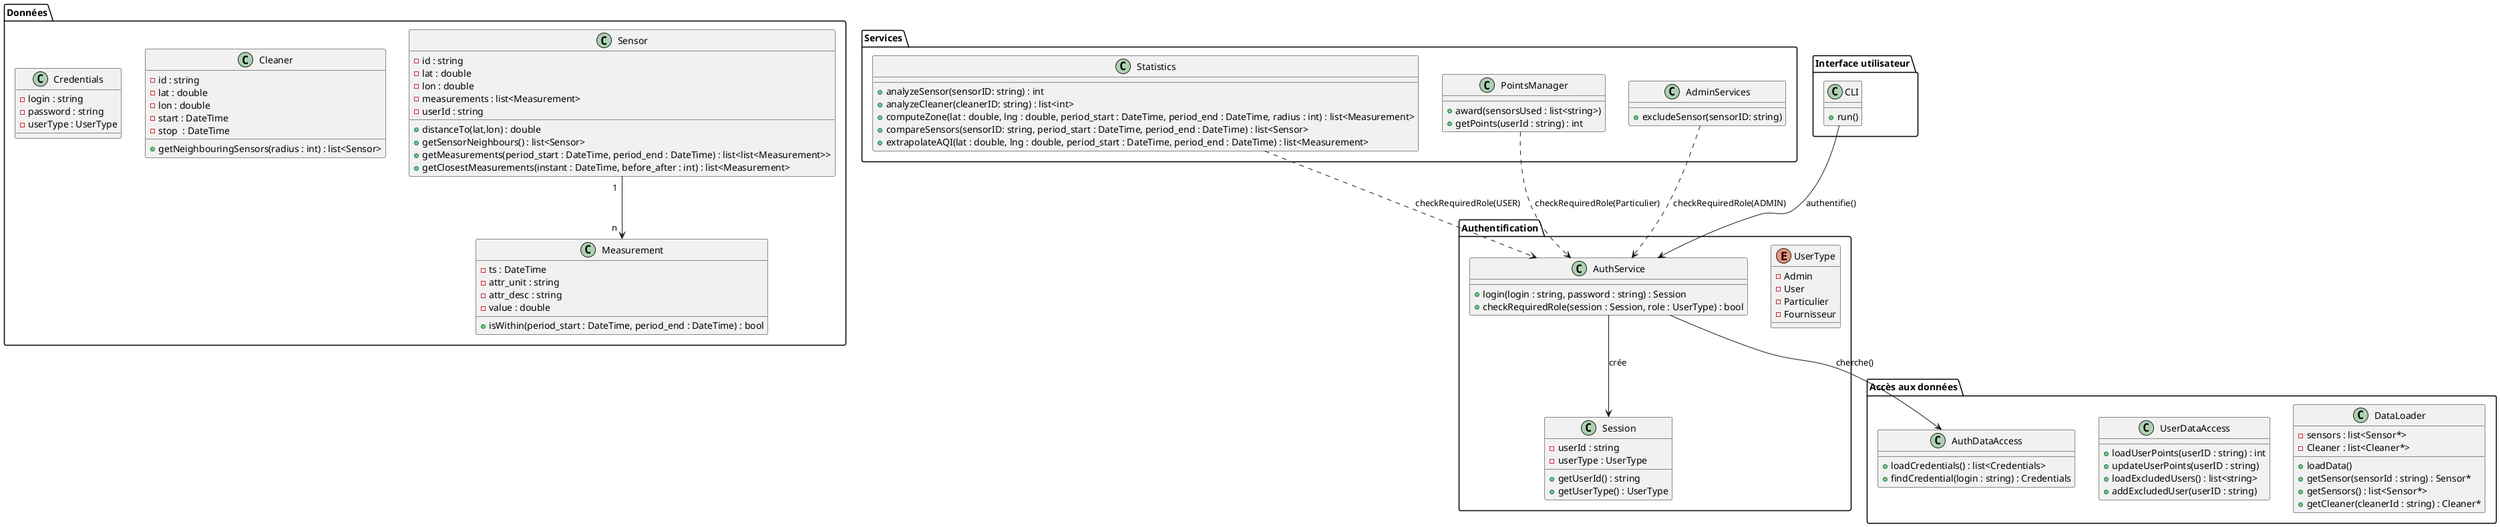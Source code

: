 @startuml MCD

package "Données" {
  class Sensor {
    - id : string
    - lat : double
    - lon : double
    - measurements : list<Measurement>
    - userId : string
    + distanceTo(lat,lon) : double
    + getSensorNeighbours() : list<Sensor>
    + getMeasurements(period_start : DateTime, period_end : DateTime) : list<list<Measurement>>
    + getClosestMeasurements(instant : DateTime, before_after : int) : list<Measurement>
  }

  class Measurement {
    - ts : DateTime
    - attr_unit : string
    - attr_desc : string
    - value : double
    + isWithin(period_start : DateTime, period_end : DateTime) : bool
  }

  class Cleaner {
    - id : string
    - lat : double
    - lon : double
    - start : DateTime
    - stop  : DateTime
    + getNeighbouringSensors(radius : int) : list<Sensor>
  }

    class Credentials {
    - login : string
    - password : string
    - userType : UserType
  }
}


package "Services" {
  class Statistics {
    + analyzeSensor(sensorID: string) : int
    + analyzeCleaner(cleanerID: string) : list<int>
    + computeZone(lat : double, lng : double, period_start : DateTime, period_end : DateTime, radius : int) : list<Measurement>
    + compareSensors(sensorID: string, period_start : DateTime, period_end : DateTime) : list<Sensor>
    + extrapolateAQI(lat : double, lng : double, period_start : DateTime, period_end : DateTime) : list<Measurement>
  }

  class PointsManager {
    + award(sensorsUsed : list<string>)
    + getPoints(userId : string) : int
  }

  class AdminServices {
    + excludeSensor(sensorID: string)
  }
}


package "Accès aux données" {
  class DataLoader {
    - sensors : list<Sensor*>
    - Cleaner : list<Cleaner*>
    + loadData()
    + getSensor(sensorId : string) : Sensor*
    + getSensors() : list<Sensor*>
    + getCleaner(cleanerId : string) : Cleaner*
  }

  class UserDataAccess {
    + loadUserPoints(userID : string) : int
    + updateUserPoints(userID : string)
    + loadExcludedUsers() : list<string>
    + addExcludedUser(userID : string)
  }

  class AuthDataAccess {
    + loadCredentials() : list<Credentials>
    + findCredential(login : string) : Credentials
  }
}


package "Authentification" {
    enum UserType {
    - Admin
    - User
    - Particulier
    - Fournisseur
  }

  class Session {
    - userId : string
    - userType : UserType
    + getUserId() : string
    + getUserType() : UserType
  }

  class AuthService {
    + login(login : string, password : string) : Session
    + checkRequiredRole(session : Session, role : UserType) : bool
  }
}


package "Interface utilisateur" {
  class CLI {
    + run()
  }
}


Sensor "1  " --> "n  " Measurement

CLI --> AuthService : authentifie()
AuthService --> AuthDataAccess : cherche()
AuthService --> Session : crée
AdminServices ..> AuthService : « checkRequiredRole(ADMIN) »
Statistics     ..> AuthService : « checkRequiredRole(USER) »
PointsManager  ..> AuthService : « checkRequiredRole(Particulier) »
@enduml